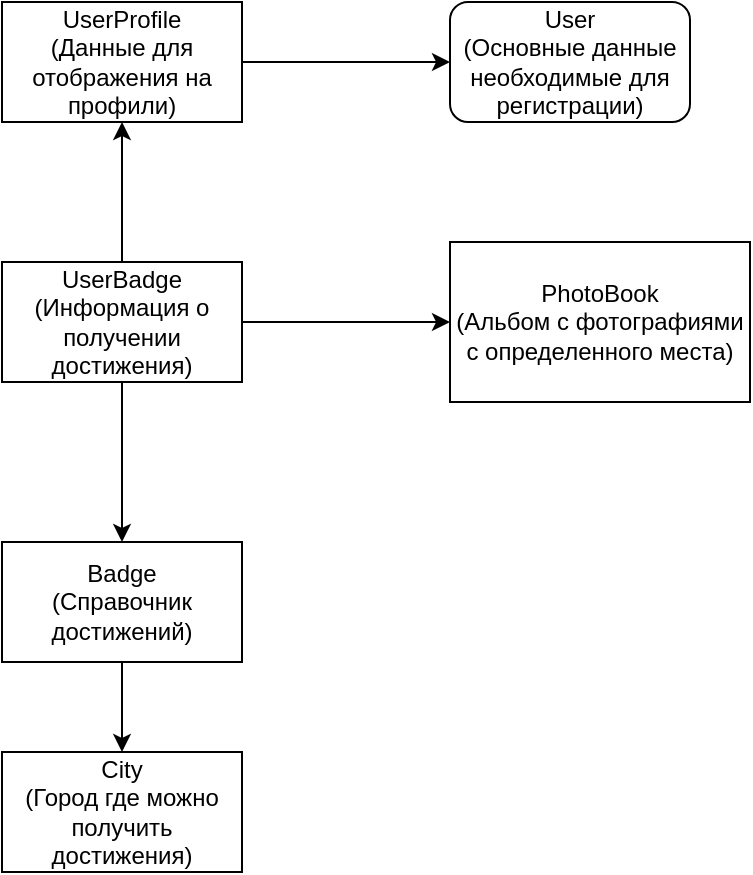 <mxfile version="13.6.4" type="github"><diagram id="ZCNhgB-jceyaTJmY-dGa" name="Page-1"><mxGraphModel dx="1422" dy="705" grid="1" gridSize="10" guides="1" tooltips="1" connect="1" arrows="1" fold="1" page="1" pageScale="1" pageWidth="827" pageHeight="1169" math="0" shadow="0"><root><mxCell id="0"/><mxCell id="1" parent="0"/><mxCell id="2m-ZcG5Jk5f-0vobQ2I5-1" value="User&lt;br&gt;(Основные данные необходимые для регистрации)" style="rounded=1;whiteSpace=wrap;html=1;" vertex="1" parent="1"><mxGeometry x="324" y="180" width="120" height="60" as="geometry"/></mxCell><mxCell id="2m-ZcG5Jk5f-0vobQ2I5-13" style="edgeStyle=orthogonalEdgeStyle;rounded=0;orthogonalLoop=1;jettySize=auto;html=1;" edge="1" parent="1" source="2m-ZcG5Jk5f-0vobQ2I5-2" target="2m-ZcG5Jk5f-0vobQ2I5-3"><mxGeometry relative="1" as="geometry"/></mxCell><mxCell id="2m-ZcG5Jk5f-0vobQ2I5-2" value="Badge&lt;br&gt;(Справочник достижений)" style="whiteSpace=wrap;html=1;" vertex="1" parent="1"><mxGeometry x="100" y="450" width="120" height="60" as="geometry"/></mxCell><mxCell id="2m-ZcG5Jk5f-0vobQ2I5-3" value="City&lt;br&gt;(Город где можно получить достижения)" style="whiteSpace=wrap;html=1;" vertex="1" parent="1"><mxGeometry x="100" y="555" width="120" height="60" as="geometry"/></mxCell><mxCell id="2m-ZcG5Jk5f-0vobQ2I5-4" value="PhotoBook&lt;br&gt;(Альбом с фотографиями с определенного места)" style="whiteSpace=wrap;html=1;" vertex="1" parent="1"><mxGeometry x="324" y="300" width="150" height="80" as="geometry"/></mxCell><mxCell id="2m-ZcG5Jk5f-0vobQ2I5-10" style="edgeStyle=orthogonalEdgeStyle;rounded=0;orthogonalLoop=1;jettySize=auto;html=1;entryX=0;entryY=0.5;entryDx=0;entryDy=0;" edge="1" parent="1" source="2m-ZcG5Jk5f-0vobQ2I5-5" target="2m-ZcG5Jk5f-0vobQ2I5-1"><mxGeometry relative="1" as="geometry"/></mxCell><mxCell id="2m-ZcG5Jk5f-0vobQ2I5-5" value="UserProfile&lt;br&gt;(Данные для отображения на профили)" style="whiteSpace=wrap;html=1;" vertex="1" parent="1"><mxGeometry x="100" y="180" width="120" height="60" as="geometry"/></mxCell><mxCell id="2m-ZcG5Jk5f-0vobQ2I5-8" style="edgeStyle=orthogonalEdgeStyle;rounded=0;orthogonalLoop=1;jettySize=auto;html=1;entryX=0.5;entryY=1;entryDx=0;entryDy=0;" edge="1" parent="1" source="2m-ZcG5Jk5f-0vobQ2I5-7" target="2m-ZcG5Jk5f-0vobQ2I5-5"><mxGeometry relative="1" as="geometry"/></mxCell><mxCell id="2m-ZcG5Jk5f-0vobQ2I5-9" style="edgeStyle=orthogonalEdgeStyle;rounded=0;orthogonalLoop=1;jettySize=auto;html=1;" edge="1" parent="1" source="2m-ZcG5Jk5f-0vobQ2I5-7" target="2m-ZcG5Jk5f-0vobQ2I5-4"><mxGeometry relative="1" as="geometry"/></mxCell><mxCell id="2m-ZcG5Jk5f-0vobQ2I5-11" style="edgeStyle=orthogonalEdgeStyle;rounded=0;orthogonalLoop=1;jettySize=auto;html=1;" edge="1" parent="1" source="2m-ZcG5Jk5f-0vobQ2I5-7" target="2m-ZcG5Jk5f-0vobQ2I5-2"><mxGeometry relative="1" as="geometry"><Array as="points"/></mxGeometry></mxCell><mxCell id="2m-ZcG5Jk5f-0vobQ2I5-7" value="UserBadge&lt;br&gt;(Информация о получении достижения)" style="whiteSpace=wrap;html=1;" vertex="1" parent="1"><mxGeometry x="100" y="310" width="120" height="60" as="geometry"/></mxCell></root></mxGraphModel></diagram></mxfile>